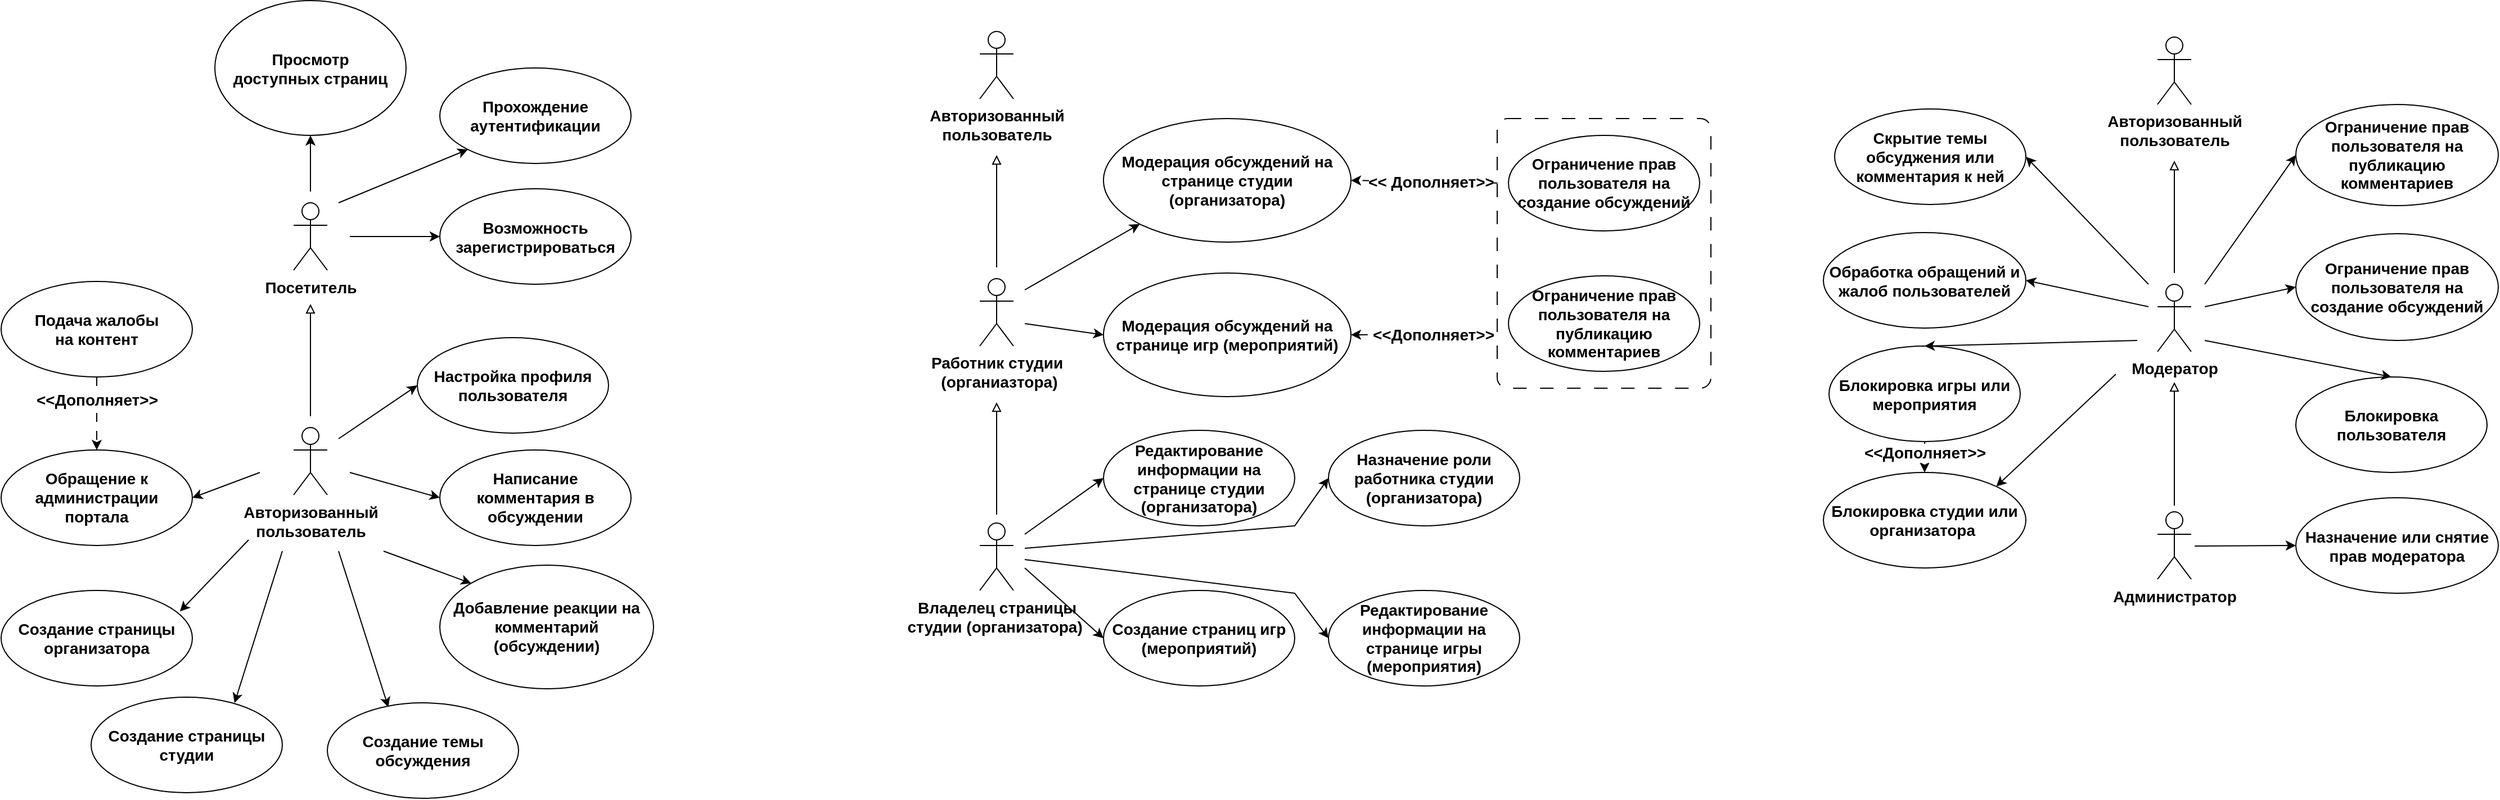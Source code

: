 <mxfile version="27.0.2">
  <diagram name="Страница — 1" id="YpcRYYn0DYfxFPPNS0pG">
    <mxGraphModel dx="2893" dy="1201" grid="1" gridSize="10" guides="1" tooltips="1" connect="1" arrows="1" fold="1" page="1" pageScale="1" pageWidth="827" pageHeight="1169" math="0" shadow="0">
      <root>
        <mxCell id="0" />
        <mxCell id="1" parent="0" />
        <mxCell id="T_CZ678cAcqqbvPWmF4b-27" value="" style="rounded=1;whiteSpace=wrap;html=1;fillColor=none;strokeWidth=1;dashed=1;dashPattern=12 12;arcSize=5;" parent="1" vertex="1">
          <mxGeometry x="620" y="142.5" width="190" height="240" as="geometry" />
        </mxCell>
        <mxCell id="T_CZ678cAcqqbvPWmF4b-5" value="Редактирование информации на странице игры (мероприятия)" style="ellipse;whiteSpace=wrap;html=1;fontSize=14;fontStyle=1" parent="1" vertex="1">
          <mxGeometry x="470" y="562.5" width="170" height="85" as="geometry" />
        </mxCell>
        <mxCell id="T_CZ678cAcqqbvPWmF4b-6" value="Назначение роли работника студии (организатора)" style="ellipse;whiteSpace=wrap;html=1;fontSize=14;fontStyle=1" parent="1" vertex="1">
          <mxGeometry x="470" y="420" width="170" height="85" as="geometry" />
        </mxCell>
        <mxCell id="Nox9GVhglAXxj7asT37l-6" style="rounded=0;orthogonalLoop=1;jettySize=auto;html=1;entryX=0.5;entryY=1;entryDx=0;entryDy=0;" parent="1" target="Nox9GVhglAXxj7asT37l-5" edge="1">
          <mxGeometry relative="1" as="geometry">
            <mxPoint x="-435" y="207.5" as="sourcePoint" />
          </mxGeometry>
        </mxCell>
        <mxCell id="Nox9GVhglAXxj7asT37l-8" style="rounded=0;orthogonalLoop=1;jettySize=auto;html=1;entryX=0;entryY=0.5;entryDx=0;entryDy=0;" parent="1" target="Nox9GVhglAXxj7asT37l-7" edge="1">
          <mxGeometry relative="1" as="geometry">
            <mxPoint x="-400" y="247.5" as="sourcePoint" />
          </mxGeometry>
        </mxCell>
        <mxCell id="wxCVGypFrNnkMV9-Y0Sd-2" style="rounded=0;orthogonalLoop=1;jettySize=auto;html=1;entryX=0;entryY=1;entryDx=0;entryDy=0;" parent="1" target="wxCVGypFrNnkMV9-Y0Sd-1" edge="1">
          <mxGeometry relative="1" as="geometry">
            <mxPoint x="-410" y="217.5" as="sourcePoint" />
          </mxGeometry>
        </mxCell>
        <mxCell id="Nox9GVhglAXxj7asT37l-1" value="Посетитель" style="shape=umlActor;verticalLabelPosition=bottom;verticalAlign=top;html=1;outlineConnect=0;fontSize=14;fontStyle=1" parent="1" vertex="1">
          <mxGeometry x="-450" y="217.5" width="30" height="60" as="geometry" />
        </mxCell>
        <mxCell id="Nox9GVhglAXxj7asT37l-5" value="Просмотр&lt;div&gt;доступных страниц&lt;/div&gt;" style="ellipse;whiteSpace=wrap;html=1;fontSize=14;fontStyle=1" parent="1" vertex="1">
          <mxGeometry x="-520" y="37.5" width="170" height="120" as="geometry" />
        </mxCell>
        <mxCell id="Nox9GVhglAXxj7asT37l-7" value="Возможность&lt;div&gt;зарегистрироваться&lt;/div&gt;" style="ellipse;whiteSpace=wrap;html=1;fontSize=14;fontStyle=1" parent="1" vertex="1">
          <mxGeometry x="-320" y="205" width="170" height="85" as="geometry" />
        </mxCell>
        <mxCell id="Nox9GVhglAXxj7asT37l-11" style="rounded=0;orthogonalLoop=1;jettySize=auto;html=1;endArrow=block;endFill=0;" parent="1" edge="1">
          <mxGeometry relative="1" as="geometry">
            <mxPoint x="-435" y="407.5" as="sourcePoint" />
            <mxPoint x="-435" y="307.5" as="targetPoint" />
          </mxGeometry>
        </mxCell>
        <mxCell id="Nox9GVhglAXxj7asT37l-32" style="rounded=0;orthogonalLoop=1;jettySize=auto;html=1;entryX=0;entryY=0.5;entryDx=0;entryDy=0;" parent="1" target="Nox9GVhglAXxj7asT37l-12" edge="1">
          <mxGeometry relative="1" as="geometry">
            <mxPoint x="-410" y="427.5" as="sourcePoint" />
          </mxGeometry>
        </mxCell>
        <mxCell id="rq-agdoUuukHoPaK4YFO-3" style="rounded=0;orthogonalLoop=1;jettySize=auto;html=1;entryX=0;entryY=0;entryDx=0;entryDy=0;" parent="1" target="Nox9GVhglAXxj7asT37l-17" edge="1">
          <mxGeometry relative="1" as="geometry">
            <mxPoint x="-370" y="527.5" as="sourcePoint" />
          </mxGeometry>
        </mxCell>
        <mxCell id="rq-agdoUuukHoPaK4YFO-4" style="rounded=0;orthogonalLoop=1;jettySize=auto;html=1;entryX=0;entryY=0.5;entryDx=0;entryDy=0;" parent="1" target="Nox9GVhglAXxj7asT37l-18" edge="1">
          <mxGeometry relative="1" as="geometry">
            <mxPoint x="-400" y="457.5" as="sourcePoint" />
          </mxGeometry>
        </mxCell>
        <mxCell id="Nox9GVhglAXxj7asT37l-9" value="Авторизованный&lt;div&gt;пользователь&lt;/div&gt;" style="shape=umlActor;verticalLabelPosition=bottom;verticalAlign=top;html=1;outlineConnect=0;fontSize=14;fontStyle=1" parent="1" vertex="1">
          <mxGeometry x="-450" y="417.5" width="30" height="60" as="geometry" />
        </mxCell>
        <mxCell id="Nox9GVhglAXxj7asT37l-12" value="Настройка профиля&lt;div&gt;пользователя&lt;/div&gt;" style="ellipse;whiteSpace=wrap;html=1;fontSize=14;fontStyle=1" parent="1" vertex="1">
          <mxGeometry x="-340" y="337.5" width="170" height="85" as="geometry" />
        </mxCell>
        <mxCell id="Nox9GVhglAXxj7asT37l-13" value="Подача жалобы&lt;div&gt;на контент&lt;/div&gt;" style="ellipse;whiteSpace=wrap;html=1;fontSize=14;fontStyle=1" parent="1" vertex="1">
          <mxGeometry x="-710" y="287.5" width="170" height="85" as="geometry" />
        </mxCell>
        <mxCell id="Nox9GVhglAXxj7asT37l-14" value="Обращение к администрации портала" style="ellipse;whiteSpace=wrap;html=1;fontSize=14;fontStyle=1" parent="1" vertex="1">
          <mxGeometry x="-710" y="437.5" width="170" height="85" as="geometry" />
        </mxCell>
        <mxCell id="Nox9GVhglAXxj7asT37l-15" value="Создание страницы студии" style="ellipse;whiteSpace=wrap;html=1;fontSize=14;fontStyle=1" parent="1" vertex="1">
          <mxGeometry x="-630" y="657.5" width="170" height="85" as="geometry" />
        </mxCell>
        <mxCell id="Nox9GVhglAXxj7asT37l-17" value="Добавление реакции на комментарий (обсуждении)" style="ellipse;whiteSpace=wrap;html=1;fontSize=14;fontStyle=1" parent="1" vertex="1">
          <mxGeometry x="-320" y="540" width="190" height="110" as="geometry" />
        </mxCell>
        <mxCell id="Nox9GVhglAXxj7asT37l-18" value="Написание комментария в обсуждении" style="ellipse;whiteSpace=wrap;html=1;fontSize=14;fontStyle=1" parent="1" vertex="1">
          <mxGeometry x="-320" y="437.5" width="170" height="85" as="geometry" />
        </mxCell>
        <mxCell id="Nox9GVhglAXxj7asT37l-19" value="Создание страницы организатора" style="ellipse;whiteSpace=wrap;html=1;fontSize=14;fontStyle=1" parent="1" vertex="1">
          <mxGeometry x="-710" y="562.5" width="170" height="85" as="geometry" />
        </mxCell>
        <mxCell id="jyXeXl46rUH5Mm83_vD5-4" style="edgeStyle=orthogonalEdgeStyle;rounded=0;orthogonalLoop=1;jettySize=auto;html=1;endArrow=block;endFill=0;" parent="1" edge="1">
          <mxGeometry relative="1" as="geometry">
            <mxPoint x="175" y="275" as="sourcePoint" />
            <mxPoint x="175" y="175" as="targetPoint" />
          </mxGeometry>
        </mxCell>
        <mxCell id="wxCVGypFrNnkMV9-Y0Sd-13" style="rounded=0;orthogonalLoop=1;jettySize=auto;html=1;entryX=0;entryY=1;entryDx=0;entryDy=0;" parent="1" target="Nox9GVhglAXxj7asT37l-39" edge="1">
          <mxGeometry relative="1" as="geometry">
            <mxPoint x="200" y="295" as="sourcePoint" />
          </mxGeometry>
        </mxCell>
        <mxCell id="wxCVGypFrNnkMV9-Y0Sd-14" style="rounded=0;orthogonalLoop=1;jettySize=auto;html=1;entryX=0;entryY=0.5;entryDx=0;entryDy=0;" parent="1" target="Nox9GVhglAXxj7asT37l-41" edge="1">
          <mxGeometry relative="1" as="geometry">
            <mxPoint x="200" y="325" as="sourcePoint" />
          </mxGeometry>
        </mxCell>
        <mxCell id="Nox9GVhglAXxj7asT37l-34" value="&lt;div&gt;Работник студии&lt;/div&gt;&lt;div&gt;&amp;nbsp;(&lt;span style=&quot;background-color: transparent; color: light-dark(rgb(0, 0, 0), rgb(255, 255, 255));&quot;&gt;органиазтора&lt;/span&gt;&lt;span style=&quot;background-color: transparent; color: light-dark(rgb(0, 0, 0), rgb(255, 255, 255));&quot;&gt;)&lt;/span&gt;&lt;/div&gt;" style="shape=umlActor;verticalLabelPosition=bottom;verticalAlign=top;html=1;outlineConnect=0;fontSize=14;fontStyle=1" parent="1" vertex="1">
          <mxGeometry x="160" y="285" width="30" height="60" as="geometry" />
        </mxCell>
        <mxCell id="Nox9GVhglAXxj7asT37l-39" value="Модерация обсуждений на странице студии (организатора)&lt;span style=&quot;color: rgba(0, 0, 0, 0); font-family: monospace; font-size: 0px; font-weight: 400; text-align: start; text-wrap-mode: nowrap;&quot;&gt;%3CmxGraphModel%3E%3Croot%3E%3CmxCell%20id%3D%220%22%2F%3E%3CmxCell%20id%3D%221%22%20parent%3D%220%22%2F%3E%3CmxCell%20id%3D%222%22%20value%3D%22%D0%92%D0%BE%D0%B7%D0%BC%D0%BE%D0%B6%D0%BD%D0%BE%D1%81%D1%82%D1%8C%26lt%3Bdiv%26gt%3B%D0%B7%D0%B0%D1%80%D0%B5%D0%B3%D0%B8%D1%81%D1%82%D1%80%D0%B8%D1%80%D0%BE%D0%B2%D0%B0%D1%82%D1%8C%D1%81%D1%8F%26lt%3B%2Fdiv%26gt%3B%22%20style%3D%22ellipse%3BwhiteSpace%3Dwrap%3Bhtml%3D1%3BfontSize%3D14%3BfontStyle%3D1%22%20vertex%3D%221%22%20parent%3D%221%22%3E%3CmxGeometry%20x%3D%22-390%22%20y%3D%22187.5%22%20width%3D%22170%22%20height%3D%2285%22%20as%3D%22geometry%22%2F%3E%3C%2FmxCell%3E%3C%2Froot%3E%3C%2FmxGraphModel%3E&lt;/span&gt;" style="ellipse;whiteSpace=wrap;html=1;fontSize=14;fontStyle=1" parent="1" vertex="1">
          <mxGeometry x="270" y="142.5" width="220" height="110" as="geometry" />
        </mxCell>
        <mxCell id="Nox9GVhglAXxj7asT37l-41" value="Модерация обсуждений на странице игр (мероприятий)" style="ellipse;whiteSpace=wrap;html=1;fontSize=14;fontStyle=1" parent="1" vertex="1">
          <mxGeometry x="270" y="280" width="220" height="110" as="geometry" />
        </mxCell>
        <mxCell id="T_CZ678cAcqqbvPWmF4b-22" style="rounded=0;orthogonalLoop=1;jettySize=auto;html=1;entryX=1;entryY=0.5;entryDx=0;entryDy=0;dashed=1;dashPattern=8 8;exitX=-0.016;exitY=0.798;exitDx=0;exitDy=0;exitPerimeter=0;" parent="1" source="T_CZ678cAcqqbvPWmF4b-27" target="Nox9GVhglAXxj7asT37l-41" edge="1">
          <mxGeometry relative="1" as="geometry" />
        </mxCell>
        <mxCell id="T_CZ678cAcqqbvPWmF4b-24" value="&amp;lt;&amp;lt;Дополняет&amp;gt;&amp;gt;" style="edgeLabel;html=1;align=center;verticalAlign=middle;resizable=0;points=[];fontStyle=1;fontSize=14;" parent="T_CZ678cAcqqbvPWmF4b-22" vertex="1" connectable="0">
          <mxGeometry x="0.403" relative="1" as="geometry">
            <mxPoint x="35" as="offset" />
          </mxGeometry>
        </mxCell>
        <mxCell id="Nox9GVhglAXxj7asT37l-42" value="Ограничение прав пользователя на публикацию комментариев" style="ellipse;whiteSpace=wrap;html=1;fontSize=14;fontStyle=1" parent="1" vertex="1">
          <mxGeometry x="630" y="282.5" width="170" height="85" as="geometry" />
        </mxCell>
        <mxCell id="T_CZ678cAcqqbvPWmF4b-21" style="rounded=0;orthogonalLoop=1;jettySize=auto;html=1;entryX=1;entryY=0.5;entryDx=0;entryDy=0;dashed=1;dashPattern=8 8;exitX=0.001;exitY=0.239;exitDx=0;exitDy=0;exitPerimeter=0;" parent="1" source="T_CZ678cAcqqbvPWmF4b-27" target="Nox9GVhglAXxj7asT37l-39" edge="1">
          <mxGeometry relative="1" as="geometry" />
        </mxCell>
        <mxCell id="T_CZ678cAcqqbvPWmF4b-23" value="&amp;lt;&amp;lt; Дополняет&amp;gt;&amp;gt;" style="edgeLabel;html=1;align=center;verticalAlign=middle;resizable=0;points=[];fontStyle=1;fontSize=14;" parent="T_CZ678cAcqqbvPWmF4b-21" vertex="1" connectable="0">
          <mxGeometry x="0.112" y="-1" relative="1" as="geometry">
            <mxPoint x="13" y="1" as="offset" />
          </mxGeometry>
        </mxCell>
        <mxCell id="Nox9GVhglAXxj7asT37l-43" value="Ограничение прав пользователя на создание обсуждений" style="ellipse;whiteSpace=wrap;html=1;fontSize=14;fontStyle=1" parent="1" vertex="1">
          <mxGeometry x="630" y="157.5" width="170" height="85" as="geometry" />
        </mxCell>
        <mxCell id="jyXeXl46rUH5Mm83_vD5-2" value="Авторизованный&lt;div&gt;пользователь&lt;/div&gt;" style="shape=umlActor;verticalLabelPosition=bottom;verticalAlign=top;html=1;outlineConnect=0;fontSize=14;fontStyle=1" parent="1" vertex="1">
          <mxGeometry x="160" y="65" width="30" height="60" as="geometry" />
        </mxCell>
        <mxCell id="wxCVGypFrNnkMV9-Y0Sd-1" value="Прохождение аутентификации" style="ellipse;whiteSpace=wrap;html=1;fontSize=14;fontStyle=1" parent="1" vertex="1">
          <mxGeometry x="-320" y="97.5" width="170" height="85" as="geometry" />
        </mxCell>
        <mxCell id="wxCVGypFrNnkMV9-Y0Sd-3" value="" style="rounded=0;orthogonalLoop=1;jettySize=auto;html=1;entryX=0.319;entryY=0.046;entryDx=0;entryDy=0;entryPerimeter=0;" parent="1" target="Nox9GVhglAXxj7asT37l-16" edge="1">
          <mxGeometry relative="1" as="geometry">
            <mxPoint x="-410" y="527.5" as="sourcePoint" />
            <mxPoint x="-420" y="830.5" as="targetPoint" />
          </mxGeometry>
        </mxCell>
        <mxCell id="Nox9GVhglAXxj7asT37l-16" value="Создание темы обсуждения" style="ellipse;whiteSpace=wrap;html=1;fontSize=14;fontStyle=1" parent="1" vertex="1">
          <mxGeometry x="-420" y="662.5" width="170" height="85" as="geometry" />
        </mxCell>
        <mxCell id="wxCVGypFrNnkMV9-Y0Sd-5" style="rounded=0;orthogonalLoop=1;jettySize=auto;html=1;entryX=0.75;entryY=0.061;entryDx=0;entryDy=0;entryPerimeter=0;" parent="1" target="Nox9GVhglAXxj7asT37l-15" edge="1">
          <mxGeometry relative="1" as="geometry">
            <mxPoint x="-460" y="527.5" as="sourcePoint" />
          </mxGeometry>
        </mxCell>
        <mxCell id="wxCVGypFrNnkMV9-Y0Sd-6" style="rounded=0;orthogonalLoop=1;jettySize=auto;html=1;entryX=0.935;entryY=0.22;entryDx=0;entryDy=0;entryPerimeter=0;" parent="1" target="Nox9GVhglAXxj7asT37l-19" edge="1">
          <mxGeometry relative="1" as="geometry">
            <mxPoint x="-490" y="517.5" as="sourcePoint" />
          </mxGeometry>
        </mxCell>
        <mxCell id="wxCVGypFrNnkMV9-Y0Sd-7" style="rounded=0;orthogonalLoop=1;jettySize=auto;html=1;entryX=0.5;entryY=0;entryDx=0;entryDy=0;exitX=0.5;exitY=1;exitDx=0;exitDy=0;dashed=1;dashPattern=8 8;" parent="1" source="Nox9GVhglAXxj7asT37l-13" target="Nox9GVhglAXxj7asT37l-14" edge="1">
          <mxGeometry relative="1" as="geometry">
            <mxPoint x="-470" y="457.5" as="sourcePoint" />
          </mxGeometry>
        </mxCell>
        <mxCell id="wxCVGypFrNnkMV9-Y0Sd-9" value="&lt;b&gt;&amp;lt;&amp;lt;Дополняет&amp;gt;&amp;gt;&lt;/b&gt;" style="edgeLabel;html=1;align=center;verticalAlign=middle;resizable=0;points=[];fontSize=14;" parent="wxCVGypFrNnkMV9-Y0Sd-7" vertex="1" connectable="0">
          <mxGeometry x="-0.309" y="1" relative="1" as="geometry">
            <mxPoint x="-1" y="-2" as="offset" />
          </mxGeometry>
        </mxCell>
        <mxCell id="wxCVGypFrNnkMV9-Y0Sd-8" style="rounded=0;orthogonalLoop=1;jettySize=auto;html=1;entryX=1;entryY=0.5;entryDx=0;entryDy=0;" parent="1" target="Nox9GVhglAXxj7asT37l-14" edge="1">
          <mxGeometry relative="1" as="geometry">
            <mxPoint x="-480" y="457.5" as="sourcePoint" />
          </mxGeometry>
        </mxCell>
        <mxCell id="T_CZ678cAcqqbvPWmF4b-2" style="rounded=0;orthogonalLoop=1;jettySize=auto;html=1;endArrow=block;endFill=0;" parent="1" edge="1">
          <mxGeometry relative="1" as="geometry">
            <mxPoint x="175" y="495" as="sourcePoint" />
            <mxPoint x="175" y="395" as="targetPoint" />
          </mxGeometry>
        </mxCell>
        <mxCell id="T_CZ678cAcqqbvPWmF4b-7" style="rounded=0;orthogonalLoop=1;jettySize=auto;html=1;entryX=0;entryY=0.5;entryDx=0;entryDy=0;" parent="1" target="T_CZ678cAcqqbvPWmF4b-3" edge="1">
          <mxGeometry relative="1" as="geometry">
            <mxPoint x="200" y="512.5" as="sourcePoint" />
          </mxGeometry>
        </mxCell>
        <mxCell id="T_CZ678cAcqqbvPWmF4b-8" style="rounded=0;orthogonalLoop=1;jettySize=auto;html=1;entryX=0;entryY=0.5;entryDx=0;entryDy=0;" parent="1" target="T_CZ678cAcqqbvPWmF4b-4" edge="1">
          <mxGeometry relative="1" as="geometry">
            <mxPoint x="200" y="542.5" as="sourcePoint" />
          </mxGeometry>
        </mxCell>
        <mxCell id="T_CZ678cAcqqbvPWmF4b-1" value="&lt;div&gt;Владелец страницы&lt;/div&gt;&lt;div&gt;студии (организатора)&amp;nbsp;&lt;/div&gt;" style="shape=umlActor;verticalLabelPosition=bottom;verticalAlign=top;html=1;outlineConnect=0;fontSize=14;fontStyle=1" parent="1" vertex="1">
          <mxGeometry x="160" y="502.5" width="30" height="60" as="geometry" />
        </mxCell>
        <mxCell id="T_CZ678cAcqqbvPWmF4b-3" value="Редактирование информации на странице студии (организатора)" style="ellipse;whiteSpace=wrap;html=1;fontSize=14;fontStyle=1" parent="1" vertex="1">
          <mxGeometry x="270" y="420" width="170" height="85" as="geometry" />
        </mxCell>
        <mxCell id="T_CZ678cAcqqbvPWmF4b-4" value="Создание страниц игр (мероприятий)" style="ellipse;whiteSpace=wrap;html=1;fontSize=14;fontStyle=1" parent="1" vertex="1">
          <mxGeometry x="270" y="562.5" width="170" height="85" as="geometry" />
        </mxCell>
        <mxCell id="T_CZ678cAcqqbvPWmF4b-11" style="edgeStyle=orthogonalEdgeStyle;rounded=0;orthogonalLoop=1;jettySize=auto;html=1;endArrow=block;endFill=0;" parent="1" edge="1">
          <mxGeometry relative="1" as="geometry">
            <mxPoint x="1222" y="280" as="sourcePoint" />
            <mxPoint x="1222" y="180" as="targetPoint" />
          </mxGeometry>
        </mxCell>
        <mxCell id="T_CZ678cAcqqbvPWmF4b-33" style="rounded=0;orthogonalLoop=1;jettySize=auto;html=1;entryX=1;entryY=0.5;entryDx=0;entryDy=0;" parent="1" target="T_CZ678cAcqqbvPWmF4b-20" edge="1">
          <mxGeometry relative="1" as="geometry">
            <mxPoint x="1199" y="290" as="sourcePoint" />
          </mxGeometry>
        </mxCell>
        <mxCell id="T_CZ678cAcqqbvPWmF4b-34" style="rounded=0;orthogonalLoop=1;jettySize=auto;html=1;entryX=1;entryY=0.5;entryDx=0;entryDy=0;" parent="1" target="T_CZ678cAcqqbvPWmF4b-19" edge="1">
          <mxGeometry relative="1" as="geometry">
            <mxPoint x="1199" y="310" as="sourcePoint" />
          </mxGeometry>
        </mxCell>
        <mxCell id="T_CZ678cAcqqbvPWmF4b-35" style="rounded=0;orthogonalLoop=1;jettySize=auto;html=1;entryX=0;entryY=0.5;entryDx=0;entryDy=0;" parent="1" target="T_CZ678cAcqqbvPWmF4b-14" edge="1">
          <mxGeometry relative="1" as="geometry">
            <mxPoint x="1249" y="290" as="sourcePoint" />
          </mxGeometry>
        </mxCell>
        <mxCell id="T_CZ678cAcqqbvPWmF4b-36" style="rounded=0;orthogonalLoop=1;jettySize=auto;html=1;entryX=0;entryY=0.5;entryDx=0;entryDy=0;" parent="1" target="T_CZ678cAcqqbvPWmF4b-15" edge="1">
          <mxGeometry relative="1" as="geometry">
            <mxPoint x="1249" y="310" as="sourcePoint" />
          </mxGeometry>
        </mxCell>
        <mxCell id="8HalHW5koF5oAW2OHnk1-1" style="rounded=0;orthogonalLoop=1;jettySize=auto;html=1;entryX=1;entryY=0;entryDx=0;entryDy=0;" parent="1" target="T_CZ678cAcqqbvPWmF4b-17" edge="1">
          <mxGeometry relative="1" as="geometry">
            <mxPoint x="1170" y="370" as="sourcePoint" />
          </mxGeometry>
        </mxCell>
        <mxCell id="T_CZ678cAcqqbvPWmF4b-12" value="&lt;div&gt;Модератор&lt;/div&gt;" style="shape=umlActor;verticalLabelPosition=bottom;verticalAlign=top;html=1;outlineConnect=0;fontSize=14;fontStyle=1" parent="1" vertex="1">
          <mxGeometry x="1207" y="290" width="30" height="60" as="geometry" />
        </mxCell>
        <mxCell id="T_CZ678cAcqqbvPWmF4b-13" value="Авторизованный&lt;div&gt;пользователь&lt;/div&gt;" style="shape=umlActor;verticalLabelPosition=bottom;verticalAlign=top;html=1;outlineConnect=0;fontSize=14;fontStyle=1" parent="1" vertex="1">
          <mxGeometry x="1207" y="70" width="30" height="60" as="geometry" />
        </mxCell>
        <mxCell id="T_CZ678cAcqqbvPWmF4b-14" value="Ограничение прав пользователя на публикацию комментариев" style="ellipse;whiteSpace=wrap;html=1;fontSize=14;fontStyle=1" parent="1" vertex="1">
          <mxGeometry x="1330" y="130" width="180" height="90" as="geometry" />
        </mxCell>
        <mxCell id="T_CZ678cAcqqbvPWmF4b-15" value="Ограничение прав пользователя на создание обсуждений" style="ellipse;whiteSpace=wrap;html=1;fontSize=14;fontStyle=1" parent="1" vertex="1">
          <mxGeometry x="1330" y="245" width="180" height="95" as="geometry" />
        </mxCell>
        <mxCell id="T_CZ678cAcqqbvPWmF4b-16" value="Блокировка пользователя" style="ellipse;whiteSpace=wrap;html=1;fontSize=14;fontStyle=1" parent="1" vertex="1">
          <mxGeometry x="1330" y="372.5" width="170" height="85" as="geometry" />
        </mxCell>
        <mxCell id="T_CZ678cAcqqbvPWmF4b-17" value="Блокировка студии или организатора&amp;nbsp;" style="ellipse;whiteSpace=wrap;html=1;fontSize=14;fontStyle=1" parent="1" vertex="1">
          <mxGeometry x="910" y="457.5" width="180" height="85" as="geometry" />
        </mxCell>
        <mxCell id="T_CZ678cAcqqbvPWmF4b-29" style="rounded=0;orthogonalLoop=1;jettySize=auto;html=1;entryX=0.5;entryY=0;entryDx=0;entryDy=0;dashed=1;dashPattern=12 12;" parent="1" source="T_CZ678cAcqqbvPWmF4b-18" target="T_CZ678cAcqqbvPWmF4b-17" edge="1">
          <mxGeometry relative="1" as="geometry" />
        </mxCell>
        <mxCell id="T_CZ678cAcqqbvPWmF4b-30" value="&amp;lt;&amp;lt;Дополняет&amp;gt;&amp;gt;" style="edgeLabel;html=1;align=center;verticalAlign=middle;resizable=0;points=[];fontStyle=1;fontSize=14;" parent="T_CZ678cAcqqbvPWmF4b-29" vertex="1" connectable="0">
          <mxGeometry x="-0.318" relative="1" as="geometry">
            <mxPoint as="offset" />
          </mxGeometry>
        </mxCell>
        <mxCell id="T_CZ678cAcqqbvPWmF4b-18" value="Блокировка игры или мероприятия" style="ellipse;whiteSpace=wrap;html=1;fontSize=14;fontStyle=1" parent="1" vertex="1">
          <mxGeometry x="915" y="345" width="170" height="85" as="geometry" />
        </mxCell>
        <mxCell id="T_CZ678cAcqqbvPWmF4b-19" value="Обработка обращений и жалоб пользователей" style="ellipse;whiteSpace=wrap;html=1;fontSize=14;fontStyle=1" parent="1" vertex="1">
          <mxGeometry x="910" y="244" width="180" height="85" as="geometry" />
        </mxCell>
        <mxCell id="T_CZ678cAcqqbvPWmF4b-20" value="Скрытие темы обсуджения или комментария к ней" style="ellipse;whiteSpace=wrap;html=1;fontSize=14;fontStyle=1" parent="1" vertex="1">
          <mxGeometry x="920" y="134" width="170" height="85" as="geometry" />
        </mxCell>
        <mxCell id="T_CZ678cAcqqbvPWmF4b-9" style="rounded=0;orthogonalLoop=1;jettySize=auto;html=1;entryX=0;entryY=0.5;entryDx=0;entryDy=0;" parent="1" target="T_CZ678cAcqqbvPWmF4b-6" edge="1">
          <mxGeometry relative="1" as="geometry">
            <mxPoint x="200" y="525" as="sourcePoint" />
            <Array as="points">
              <mxPoint x="440" y="505" />
            </Array>
          </mxGeometry>
        </mxCell>
        <mxCell id="T_CZ678cAcqqbvPWmF4b-10" style="rounded=0;orthogonalLoop=1;jettySize=auto;html=1;entryX=0;entryY=0.5;entryDx=0;entryDy=0;" parent="1" target="T_CZ678cAcqqbvPWmF4b-5" edge="1">
          <mxGeometry relative="1" as="geometry">
            <mxPoint x="200" y="535" as="sourcePoint" />
            <Array as="points">
              <mxPoint x="440" y="565" />
            </Array>
          </mxGeometry>
        </mxCell>
        <mxCell id="T_CZ678cAcqqbvPWmF4b-37" style="rounded=0;orthogonalLoop=1;jettySize=auto;html=1;entryX=0.5;entryY=0;entryDx=0;entryDy=0;" parent="1" target="T_CZ678cAcqqbvPWmF4b-16" edge="1">
          <mxGeometry relative="1" as="geometry">
            <mxPoint x="1249" y="340" as="sourcePoint" />
          </mxGeometry>
        </mxCell>
        <mxCell id="T_CZ678cAcqqbvPWmF4b-32" style="rounded=0;orthogonalLoop=1;jettySize=auto;html=1;entryX=0.5;entryY=0;entryDx=0;entryDy=0;" parent="1" target="T_CZ678cAcqqbvPWmF4b-18" edge="1">
          <mxGeometry relative="1" as="geometry">
            <mxPoint x="1189" y="340" as="sourcePoint" />
          </mxGeometry>
        </mxCell>
        <mxCell id="8HalHW5koF5oAW2OHnk1-5" style="rounded=0;orthogonalLoop=1;jettySize=auto;html=1;entryX=0;entryY=0.5;entryDx=0;entryDy=0;" parent="1" target="8HalHW5koF5oAW2OHnk1-4" edge="1">
          <mxGeometry relative="1" as="geometry">
            <mxPoint x="1240" y="523" as="sourcePoint" />
          </mxGeometry>
        </mxCell>
        <mxCell id="8HalHW5koF5oAW2OHnk1-7" style="rounded=0;orthogonalLoop=1;jettySize=auto;html=1;endArrow=block;endFill=0;" parent="1" edge="1">
          <mxGeometry relative="1" as="geometry">
            <mxPoint x="1222" y="377" as="targetPoint" />
            <mxPoint x="1222" y="487" as="sourcePoint" />
          </mxGeometry>
        </mxCell>
        <mxCell id="8HalHW5koF5oAW2OHnk1-2" value="Администратор" style="shape=umlActor;verticalLabelPosition=bottom;verticalAlign=top;html=1;outlineConnect=0;fontSize=14;fontStyle=1" parent="1" vertex="1">
          <mxGeometry x="1207" y="492.5" width="30" height="60" as="geometry" />
        </mxCell>
        <mxCell id="8HalHW5koF5oAW2OHnk1-4" value="Назначение или снятие прав модератора" style="ellipse;whiteSpace=wrap;html=1;fontSize=14;fontStyle=1" parent="1" vertex="1">
          <mxGeometry x="1330" y="480" width="180" height="85" as="geometry" />
        </mxCell>
      </root>
    </mxGraphModel>
  </diagram>
</mxfile>
